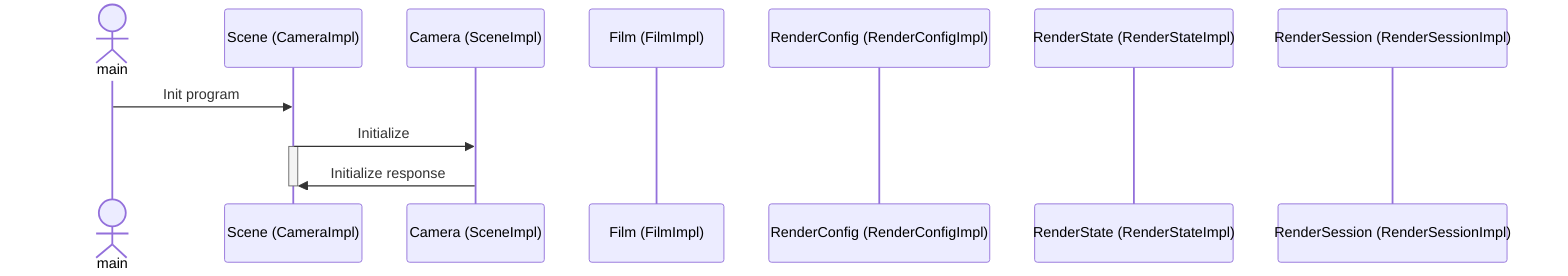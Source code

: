 sequenceDiagram
    actor main
    participant Scene as Scene (CameraImpl)
    participant Cam as Camera (SceneImpl)
    participant Film as Film (FilmImpl)
    participant Config as RenderConfig (RenderConfigImpl)
    participant State as RenderState (RenderStateImpl)
    participant Session as RenderSession (RenderSessionImpl)

    main ->> Scene: Init program
    Scene ->> Cam: Initialize
    activate Scene
    Cam ->> Scene: Initialize response
    deactivate Scene